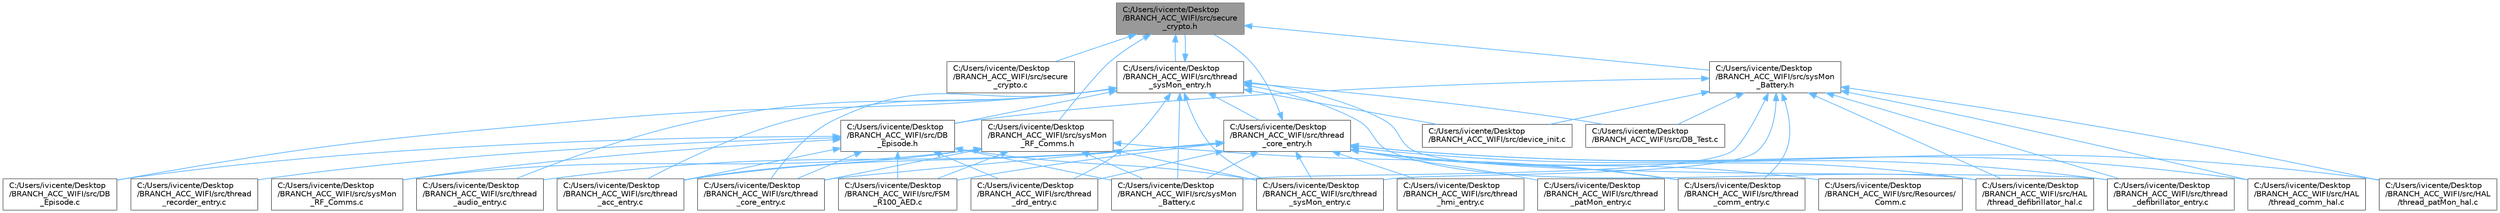 digraph "C:/Users/ivicente/Desktop/BRANCH_ACC_WIFI/src/secure_crypto.h"
{
 // LATEX_PDF_SIZE
  bgcolor="transparent";
  edge [fontname=Helvetica,fontsize=10,labelfontname=Helvetica,labelfontsize=10];
  node [fontname=Helvetica,fontsize=10,shape=box,height=0.2,width=0.4];
  Node1 [id="Node000001",label="C:/Users/ivicente/Desktop\l/BRANCH_ACC_WIFI/src/secure\l_crypto.h",height=0.2,width=0.4,color="gray40", fillcolor="grey60", style="filled", fontcolor="black",tooltip="NetX secure for check certificates."];
  Node1 -> Node2 [id="edge61_Node000001_Node000002",dir="back",color="steelblue1",style="solid",tooltip=" "];
  Node2 [id="Node000002",label="C:/Users/ivicente/Desktop\l/BRANCH_ACC_WIFI/src/secure\l_crypto.c",height=0.2,width=0.4,color="grey40", fillcolor="white", style="filled",URL="$a00047.html",tooltip="NetX secure for check certificates. To use these functions you must first call nx_init()."];
  Node1 -> Node3 [id="edge62_Node000001_Node000003",dir="back",color="steelblue1",style="solid",tooltip=" "];
  Node3 [id="Node000003",label="C:/Users/ivicente/Desktop\l/BRANCH_ACC_WIFI/src/sysMon\l_Battery.h",height=0.2,width=0.4,color="grey40", fillcolor="white", style="filled",URL="$a00056.html",tooltip="Header with functions related to the battery services."];
  Node3 -> Node4 [id="edge63_Node000003_Node000004",dir="back",color="steelblue1",style="solid",tooltip=" "];
  Node4 [id="Node000004",label="C:/Users/ivicente/Desktop\l/BRANCH_ACC_WIFI/src/DB\l_Episode.h",height=0.2,width=0.4,color="grey40", fillcolor="white", style="filled",URL="$a00005.html",tooltip="Episode header file."];
  Node4 -> Node5 [id="edge64_Node000004_Node000005",dir="back",color="steelblue1",style="solid",tooltip=" "];
  Node5 [id="Node000005",label="C:/Users/ivicente/Desktop\l/BRANCH_ACC_WIFI/src/DB\l_Episode.c",height=0.2,width=0.4,color="grey40", fillcolor="white", style="filled",URL="$a00002.html",tooltip=" "];
  Node4 -> Node6 [id="edge65_Node000004_Node000006",dir="back",color="steelblue1",style="solid",tooltip=" "];
  Node6 [id="Node000006",label="C:/Users/ivicente/Desktop\l/BRANCH_ACC_WIFI/src/FSM\l_R100_AED.c",height=0.2,width=0.4,color="grey40", fillcolor="white", style="filled",URL="$a00023.html",tooltip=" "];
  Node4 -> Node7 [id="edge66_Node000004_Node000007",dir="back",color="steelblue1",style="solid",tooltip=" "];
  Node7 [id="Node000007",label="C:/Users/ivicente/Desktop\l/BRANCH_ACC_WIFI/src/sysMon\l_Battery.c",height=0.2,width=0.4,color="grey40", fillcolor="white", style="filled",URL="$a00053.html",tooltip="Battery functions executed in the context of the SysMon thread."];
  Node4 -> Node8 [id="edge67_Node000004_Node000008",dir="back",color="steelblue1",style="solid",tooltip=" "];
  Node8 [id="Node000008",label="C:/Users/ivicente/Desktop\l/BRANCH_ACC_WIFI/src/sysMon\l_RF_Comms.c",height=0.2,width=0.4,color="grey40", fillcolor="white", style="filled",URL="$a00059.html",tooltip="RF communications executed in the context of the SysMon thread."];
  Node4 -> Node9 [id="edge68_Node000004_Node000009",dir="back",color="steelblue1",style="solid",tooltip=" "];
  Node9 [id="Node000009",label="C:/Users/ivicente/Desktop\l/BRANCH_ACC_WIFI/src/thread\l_acc_entry.c",height=0.2,width=0.4,color="grey40", fillcolor="white", style="filled",URL="$a00065.html",tooltip=" "];
  Node4 -> Node10 [id="edge69_Node000004_Node000010",dir="back",color="steelblue1",style="solid",tooltip=" "];
  Node10 [id="Node000010",label="C:/Users/ivicente/Desktop\l/BRANCH_ACC_WIFI/src/thread\l_core_entry.c",height=0.2,width=0.4,color="grey40", fillcolor="white", style="filled",URL="$a00086.html",tooltip=" "];
  Node4 -> Node11 [id="edge70_Node000004_Node000011",dir="back",color="steelblue1",style="solid",tooltip=" "];
  Node11 [id="Node000011",label="C:/Users/ivicente/Desktop\l/BRANCH_ACC_WIFI/src/thread\l_drd_entry.c",height=0.2,width=0.4,color="grey40", fillcolor="white", style="filled",URL="$a00098.html",tooltip=" "];
  Node4 -> Node12 [id="edge71_Node000004_Node000012",dir="back",color="steelblue1",style="solid",tooltip=" "];
  Node12 [id="Node000012",label="C:/Users/ivicente/Desktop\l/BRANCH_ACC_WIFI/src/thread\l_recorder_entry.c",height=0.2,width=0.4,color="grey40", fillcolor="white", style="filled",URL="$a00122.html",tooltip=" "];
  Node4 -> Node13 [id="edge72_Node000004_Node000013",dir="back",color="steelblue1",style="solid",tooltip=" "];
  Node13 [id="Node000013",label="C:/Users/ivicente/Desktop\l/BRANCH_ACC_WIFI/src/thread\l_sysMon_entry.c",height=0.2,width=0.4,color="grey40", fillcolor="white", style="filled",URL="$a00128.html",tooltip=" "];
  Node3 -> Node14 [id="edge73_Node000003_Node000014",dir="back",color="steelblue1",style="solid",tooltip=" "];
  Node14 [id="Node000014",label="C:/Users/ivicente/Desktop\l/BRANCH_ACC_WIFI/src/DB_Test.c",height=0.2,width=0.4,color="grey40", fillcolor="white", style="filled",URL="$a00008.html",tooltip=" "];
  Node3 -> Node15 [id="edge74_Node000003_Node000015",dir="back",color="steelblue1",style="solid",tooltip=" "];
  Node15 [id="Node000015",label="C:/Users/ivicente/Desktop\l/BRANCH_ACC_WIFI/src/HAL\l/thread_comm_hal.c",height=0.2,width=0.4,color="grey40", fillcolor="white", style="filled",URL="$a00188.html",tooltip="HAL for Comm Thread."];
  Node3 -> Node16 [id="edge75_Node000003_Node000016",dir="back",color="steelblue1",style="solid",tooltip=" "];
  Node16 [id="Node000016",label="C:/Users/ivicente/Desktop\l/BRANCH_ACC_WIFI/src/HAL\l/thread_defibrillator_hal.c",height=0.2,width=0.4,color="grey40", fillcolor="white", style="filled",URL="$a00200.html",tooltip=" "];
  Node3 -> Node17 [id="edge76_Node000003_Node000017",dir="back",color="steelblue1",style="solid",tooltip=" "];
  Node17 [id="Node000017",label="C:/Users/ivicente/Desktop\l/BRANCH_ACC_WIFI/src/HAL\l/thread_patMon_hal.c",height=0.2,width=0.4,color="grey40", fillcolor="white", style="filled",URL="$a00218.html",tooltip=" "];
  Node3 -> Node18 [id="edge77_Node000003_Node000018",dir="back",color="steelblue1",style="solid",tooltip=" "];
  Node18 [id="Node000018",label="C:/Users/ivicente/Desktop\l/BRANCH_ACC_WIFI/src/device_init.c",height=0.2,width=0.4,color="grey40", fillcolor="white", style="filled",URL="$a00014.html",tooltip=" "];
  Node3 -> Node7 [id="edge78_Node000003_Node000007",dir="back",color="steelblue1",style="solid",tooltip=" "];
  Node3 -> Node19 [id="edge79_Node000003_Node000019",dir="back",color="steelblue1",style="solid",tooltip=" "];
  Node19 [id="Node000019",label="C:/Users/ivicente/Desktop\l/BRANCH_ACC_WIFI/src/thread\l_comm_entry.c",height=0.2,width=0.4,color="grey40", fillcolor="white", style="filled",URL="$a00080.html",tooltip="Comm Thread."];
  Node3 -> Node20 [id="edge80_Node000003_Node000020",dir="back",color="steelblue1",style="solid",tooltip=" "];
  Node20 [id="Node000020",label="C:/Users/ivicente/Desktop\l/BRANCH_ACC_WIFI/src/thread\l_defibrillator_entry.c",height=0.2,width=0.4,color="grey40", fillcolor="white", style="filled",URL="$a00092.html",tooltip=" "];
  Node3 -> Node13 [id="edge81_Node000003_Node000013",dir="back",color="steelblue1",style="solid",tooltip=" "];
  Node1 -> Node21 [id="edge82_Node000001_Node000021",dir="back",color="steelblue1",style="solid",tooltip=" "];
  Node21 [id="Node000021",label="C:/Users/ivicente/Desktop\l/BRANCH_ACC_WIFI/src/sysMon\l_RF_Comms.h",height=0.2,width=0.4,color="grey40", fillcolor="white", style="filled",URL="$a00062.html",tooltip="Header with functions related to the RF comms services."];
  Node21 -> Node6 [id="edge83_Node000021_Node000006",dir="back",color="steelblue1",style="solid",tooltip=" "];
  Node21 -> Node7 [id="edge84_Node000021_Node000007",dir="back",color="steelblue1",style="solid",tooltip=" "];
  Node21 -> Node8 [id="edge85_Node000021_Node000008",dir="back",color="steelblue1",style="solid",tooltip=" "];
  Node21 -> Node9 [id="edge86_Node000021_Node000009",dir="back",color="steelblue1",style="solid",tooltip=" "];
  Node21 -> Node19 [id="edge87_Node000021_Node000019",dir="back",color="steelblue1",style="solid",tooltip=" "];
  Node21 -> Node10 [id="edge88_Node000021_Node000010",dir="back",color="steelblue1",style="solid",tooltip=" "];
  Node21 -> Node13 [id="edge89_Node000021_Node000013",dir="back",color="steelblue1",style="solid",tooltip=" "];
  Node1 -> Node22 [id="edge90_Node000001_Node000022",dir="back",color="steelblue1",style="solid",tooltip=" "];
  Node22 [id="Node000022",label="C:/Users/ivicente/Desktop\l/BRANCH_ACC_WIFI/src/thread\l_sysMon_entry.h",height=0.2,width=0.4,color="grey40", fillcolor="white", style="filled",URL="$a00131.html",tooltip="Header with functions related to the system monitor service."];
  Node22 -> Node5 [id="edge91_Node000022_Node000005",dir="back",color="steelblue1",style="solid",tooltip=" "];
  Node22 -> Node4 [id="edge92_Node000022_Node000004",dir="back",color="steelblue1",style="solid",tooltip=" "];
  Node22 -> Node14 [id="edge93_Node000022_Node000014",dir="back",color="steelblue1",style="solid",tooltip=" "];
  Node22 -> Node16 [id="edge94_Node000022_Node000016",dir="back",color="steelblue1",style="solid",tooltip=" "];
  Node22 -> Node18 [id="edge95_Node000022_Node000018",dir="back",color="steelblue1",style="solid",tooltip=" "];
  Node22 -> Node1 [id="edge96_Node000022_Node000001",dir="back",color="steelblue1",style="solid",tooltip=" "];
  Node22 -> Node7 [id="edge97_Node000022_Node000007",dir="back",color="steelblue1",style="solid",tooltip=" "];
  Node22 -> Node9 [id="edge98_Node000022_Node000009",dir="back",color="steelblue1",style="solid",tooltip=" "];
  Node22 -> Node23 [id="edge99_Node000022_Node000023",dir="back",color="steelblue1",style="solid",tooltip=" "];
  Node23 [id="Node000023",label="C:/Users/ivicente/Desktop\l/BRANCH_ACC_WIFI/src/thread\l_audio_entry.c",height=0.2,width=0.4,color="grey40", fillcolor="white", style="filled",URL="$a00074.html",tooltip=" "];
  Node22 -> Node10 [id="edge100_Node000022_Node000010",dir="back",color="steelblue1",style="solid",tooltip=" "];
  Node22 -> Node24 [id="edge101_Node000022_Node000024",dir="back",color="steelblue1",style="solid",tooltip=" "];
  Node24 [id="Node000024",label="C:/Users/ivicente/Desktop\l/BRANCH_ACC_WIFI/src/thread\l_core_entry.h",height=0.2,width=0.4,color="grey40", fillcolor="white", style="filled",URL="$a00089.html",tooltip="Header with functions related to the core service."];
  Node24 -> Node6 [id="edge102_Node000024_Node000006",dir="back",color="steelblue1",style="solid",tooltip=" "];
  Node24 -> Node15 [id="edge103_Node000024_Node000015",dir="back",color="steelblue1",style="solid",tooltip=" "];
  Node24 -> Node16 [id="edge104_Node000024_Node000016",dir="back",color="steelblue1",style="solid",tooltip=" "];
  Node24 -> Node17 [id="edge105_Node000024_Node000017",dir="back",color="steelblue1",style="solid",tooltip=" "];
  Node24 -> Node25 [id="edge106_Node000024_Node000025",dir="back",color="steelblue1",style="solid",tooltip=" "];
  Node25 [id="Node000025",label="C:/Users/ivicente/Desktop\l/BRANCH_ACC_WIFI/src/Resources/\lComm.c",height=0.2,width=0.4,color="grey40", fillcolor="white", style="filled",URL="$a00236.html",tooltip=" "];
  Node24 -> Node1 [id="edge107_Node000024_Node000001",dir="back",color="steelblue1",style="solid",tooltip=" "];
  Node24 -> Node7 [id="edge108_Node000024_Node000007",dir="back",color="steelblue1",style="solid",tooltip=" "];
  Node24 -> Node9 [id="edge109_Node000024_Node000009",dir="back",color="steelblue1",style="solid",tooltip=" "];
  Node24 -> Node23 [id="edge110_Node000024_Node000023",dir="back",color="steelblue1",style="solid",tooltip=" "];
  Node24 -> Node19 [id="edge111_Node000024_Node000019",dir="back",color="steelblue1",style="solid",tooltip=" "];
  Node24 -> Node10 [id="edge112_Node000024_Node000010",dir="back",color="steelblue1",style="solid",tooltip=" "];
  Node24 -> Node20 [id="edge113_Node000024_Node000020",dir="back",color="steelblue1",style="solid",tooltip=" "];
  Node24 -> Node11 [id="edge114_Node000024_Node000011",dir="back",color="steelblue1",style="solid",tooltip=" "];
  Node24 -> Node26 [id="edge115_Node000024_Node000026",dir="back",color="steelblue1",style="solid",tooltip=" "];
  Node26 [id="Node000026",label="C:/Users/ivicente/Desktop\l/BRANCH_ACC_WIFI/src/thread\l_hmi_entry.c",height=0.2,width=0.4,color="grey40", fillcolor="white", style="filled",URL="$a00110.html",tooltip=" "];
  Node24 -> Node27 [id="edge116_Node000024_Node000027",dir="back",color="steelblue1",style="solid",tooltip=" "];
  Node27 [id="Node000027",label="C:/Users/ivicente/Desktop\l/BRANCH_ACC_WIFI/src/thread\l_patMon_entry.c",height=0.2,width=0.4,color="grey40", fillcolor="white", style="filled",URL="$a00116.html",tooltip=" "];
  Node24 -> Node13 [id="edge117_Node000024_Node000013",dir="back",color="steelblue1",style="solid",tooltip=" "];
  Node22 -> Node20 [id="edge118_Node000022_Node000020",dir="back",color="steelblue1",style="solid",tooltip=" "];
  Node22 -> Node11 [id="edge119_Node000022_Node000011",dir="back",color="steelblue1",style="solid",tooltip=" "];
  Node22 -> Node13 [id="edge120_Node000022_Node000013",dir="back",color="steelblue1",style="solid",tooltip=" "];
}
